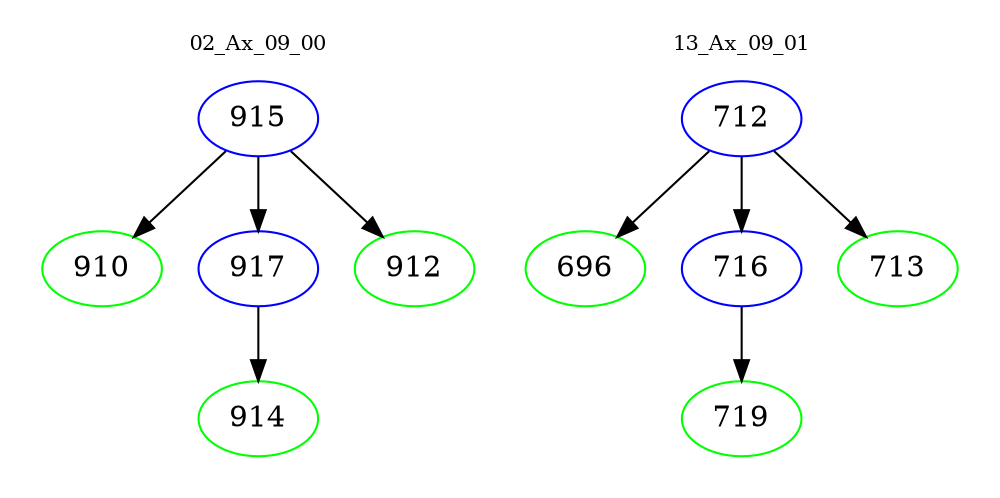 digraph{
subgraph cluster_0 {
color = white
label = "02_Ax_09_00";
fontsize=10;
T0_915 [label="915", color="blue"]
T0_915 -> T0_910 [color="black"]
T0_910 [label="910", color="green"]
T0_915 -> T0_917 [color="black"]
T0_917 [label="917", color="blue"]
T0_917 -> T0_914 [color="black"]
T0_914 [label="914", color="green"]
T0_915 -> T0_912 [color="black"]
T0_912 [label="912", color="green"]
}
subgraph cluster_1 {
color = white
label = "13_Ax_09_01";
fontsize=10;
T1_712 [label="712", color="blue"]
T1_712 -> T1_696 [color="black"]
T1_696 [label="696", color="green"]
T1_712 -> T1_716 [color="black"]
T1_716 [label="716", color="blue"]
T1_716 -> T1_719 [color="black"]
T1_719 [label="719", color="green"]
T1_712 -> T1_713 [color="black"]
T1_713 [label="713", color="green"]
}
}
